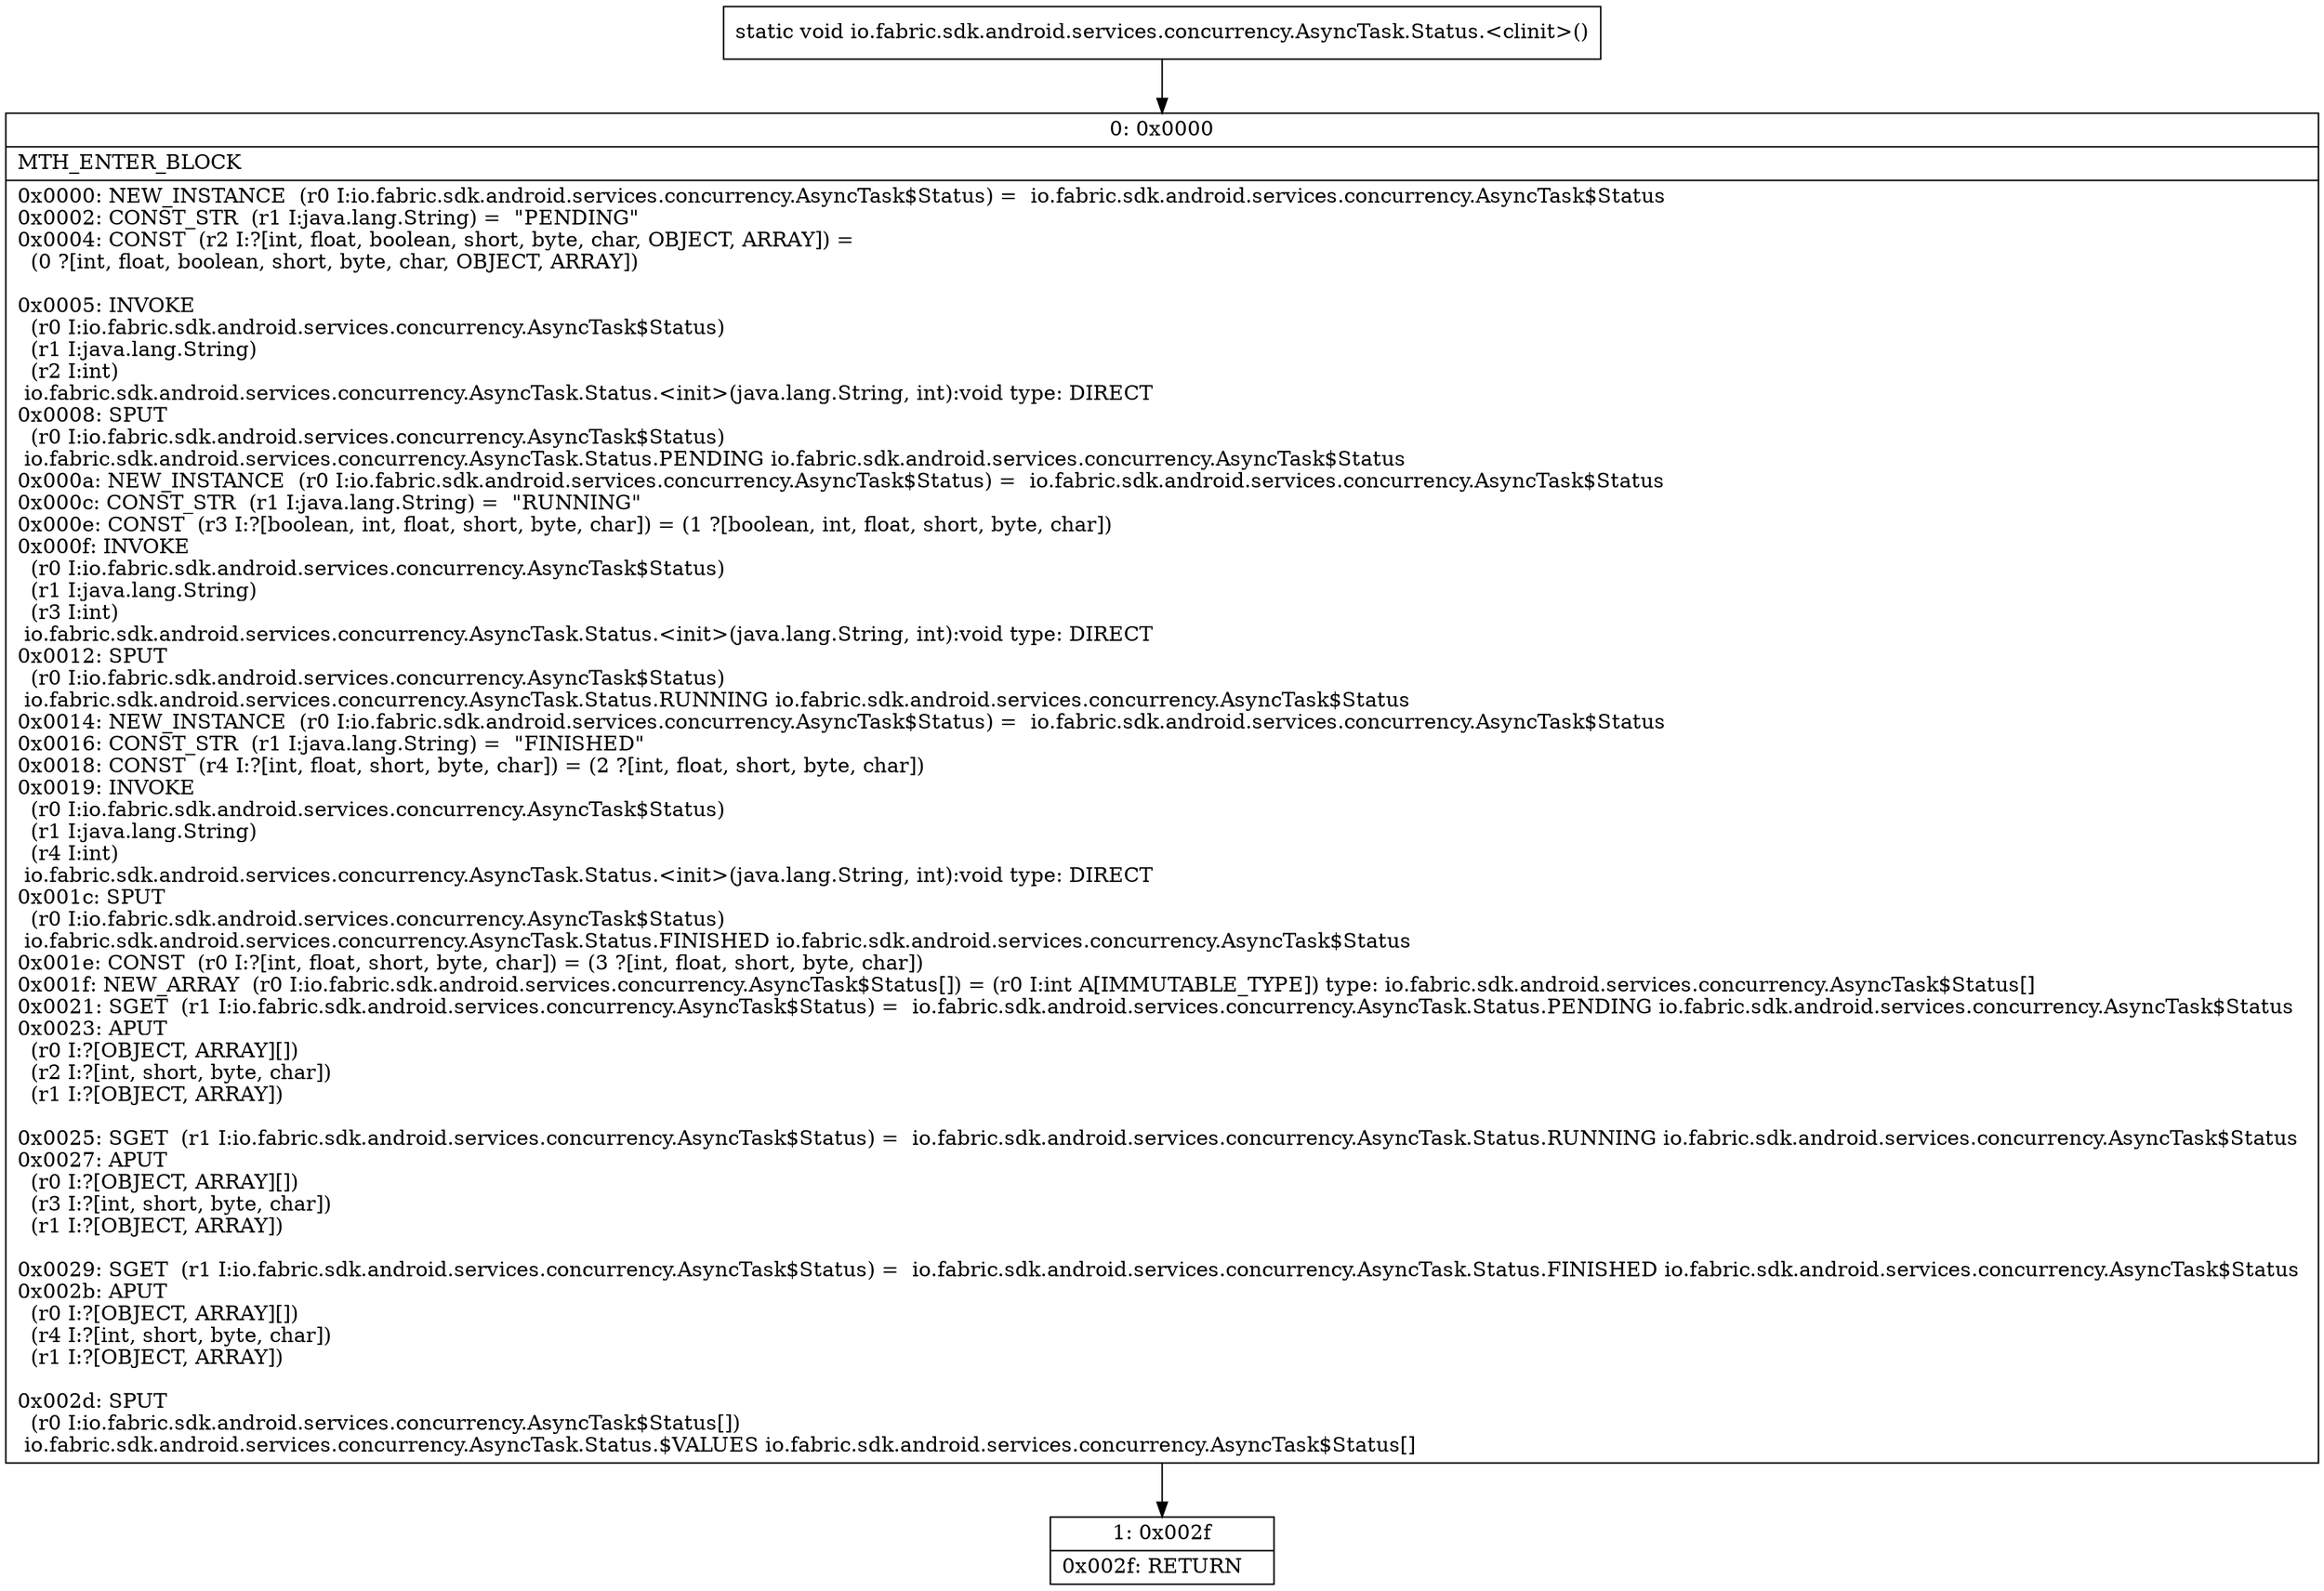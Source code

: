 digraph "CFG forio.fabric.sdk.android.services.concurrency.AsyncTask.Status.\<clinit\>()V" {
Node_0 [shape=record,label="{0\:\ 0x0000|MTH_ENTER_BLOCK\l|0x0000: NEW_INSTANCE  (r0 I:io.fabric.sdk.android.services.concurrency.AsyncTask$Status) =  io.fabric.sdk.android.services.concurrency.AsyncTask$Status \l0x0002: CONST_STR  (r1 I:java.lang.String) =  \"PENDING\" \l0x0004: CONST  (r2 I:?[int, float, boolean, short, byte, char, OBJECT, ARRAY]) = \l  (0 ?[int, float, boolean, short, byte, char, OBJECT, ARRAY])\l \l0x0005: INVOKE  \l  (r0 I:io.fabric.sdk.android.services.concurrency.AsyncTask$Status)\l  (r1 I:java.lang.String)\l  (r2 I:int)\l io.fabric.sdk.android.services.concurrency.AsyncTask.Status.\<init\>(java.lang.String, int):void type: DIRECT \l0x0008: SPUT  \l  (r0 I:io.fabric.sdk.android.services.concurrency.AsyncTask$Status)\l io.fabric.sdk.android.services.concurrency.AsyncTask.Status.PENDING io.fabric.sdk.android.services.concurrency.AsyncTask$Status \l0x000a: NEW_INSTANCE  (r0 I:io.fabric.sdk.android.services.concurrency.AsyncTask$Status) =  io.fabric.sdk.android.services.concurrency.AsyncTask$Status \l0x000c: CONST_STR  (r1 I:java.lang.String) =  \"RUNNING\" \l0x000e: CONST  (r3 I:?[boolean, int, float, short, byte, char]) = (1 ?[boolean, int, float, short, byte, char]) \l0x000f: INVOKE  \l  (r0 I:io.fabric.sdk.android.services.concurrency.AsyncTask$Status)\l  (r1 I:java.lang.String)\l  (r3 I:int)\l io.fabric.sdk.android.services.concurrency.AsyncTask.Status.\<init\>(java.lang.String, int):void type: DIRECT \l0x0012: SPUT  \l  (r0 I:io.fabric.sdk.android.services.concurrency.AsyncTask$Status)\l io.fabric.sdk.android.services.concurrency.AsyncTask.Status.RUNNING io.fabric.sdk.android.services.concurrency.AsyncTask$Status \l0x0014: NEW_INSTANCE  (r0 I:io.fabric.sdk.android.services.concurrency.AsyncTask$Status) =  io.fabric.sdk.android.services.concurrency.AsyncTask$Status \l0x0016: CONST_STR  (r1 I:java.lang.String) =  \"FINISHED\" \l0x0018: CONST  (r4 I:?[int, float, short, byte, char]) = (2 ?[int, float, short, byte, char]) \l0x0019: INVOKE  \l  (r0 I:io.fabric.sdk.android.services.concurrency.AsyncTask$Status)\l  (r1 I:java.lang.String)\l  (r4 I:int)\l io.fabric.sdk.android.services.concurrency.AsyncTask.Status.\<init\>(java.lang.String, int):void type: DIRECT \l0x001c: SPUT  \l  (r0 I:io.fabric.sdk.android.services.concurrency.AsyncTask$Status)\l io.fabric.sdk.android.services.concurrency.AsyncTask.Status.FINISHED io.fabric.sdk.android.services.concurrency.AsyncTask$Status \l0x001e: CONST  (r0 I:?[int, float, short, byte, char]) = (3 ?[int, float, short, byte, char]) \l0x001f: NEW_ARRAY  (r0 I:io.fabric.sdk.android.services.concurrency.AsyncTask$Status[]) = (r0 I:int A[IMMUTABLE_TYPE]) type: io.fabric.sdk.android.services.concurrency.AsyncTask$Status[] \l0x0021: SGET  (r1 I:io.fabric.sdk.android.services.concurrency.AsyncTask$Status) =  io.fabric.sdk.android.services.concurrency.AsyncTask.Status.PENDING io.fabric.sdk.android.services.concurrency.AsyncTask$Status \l0x0023: APUT  \l  (r0 I:?[OBJECT, ARRAY][])\l  (r2 I:?[int, short, byte, char])\l  (r1 I:?[OBJECT, ARRAY])\l \l0x0025: SGET  (r1 I:io.fabric.sdk.android.services.concurrency.AsyncTask$Status) =  io.fabric.sdk.android.services.concurrency.AsyncTask.Status.RUNNING io.fabric.sdk.android.services.concurrency.AsyncTask$Status \l0x0027: APUT  \l  (r0 I:?[OBJECT, ARRAY][])\l  (r3 I:?[int, short, byte, char])\l  (r1 I:?[OBJECT, ARRAY])\l \l0x0029: SGET  (r1 I:io.fabric.sdk.android.services.concurrency.AsyncTask$Status) =  io.fabric.sdk.android.services.concurrency.AsyncTask.Status.FINISHED io.fabric.sdk.android.services.concurrency.AsyncTask$Status \l0x002b: APUT  \l  (r0 I:?[OBJECT, ARRAY][])\l  (r4 I:?[int, short, byte, char])\l  (r1 I:?[OBJECT, ARRAY])\l \l0x002d: SPUT  \l  (r0 I:io.fabric.sdk.android.services.concurrency.AsyncTask$Status[])\l io.fabric.sdk.android.services.concurrency.AsyncTask.Status.$VALUES io.fabric.sdk.android.services.concurrency.AsyncTask$Status[] \l}"];
Node_1 [shape=record,label="{1\:\ 0x002f|0x002f: RETURN   \l}"];
MethodNode[shape=record,label="{static void io.fabric.sdk.android.services.concurrency.AsyncTask.Status.\<clinit\>() }"];
MethodNode -> Node_0;
Node_0 -> Node_1;
}

